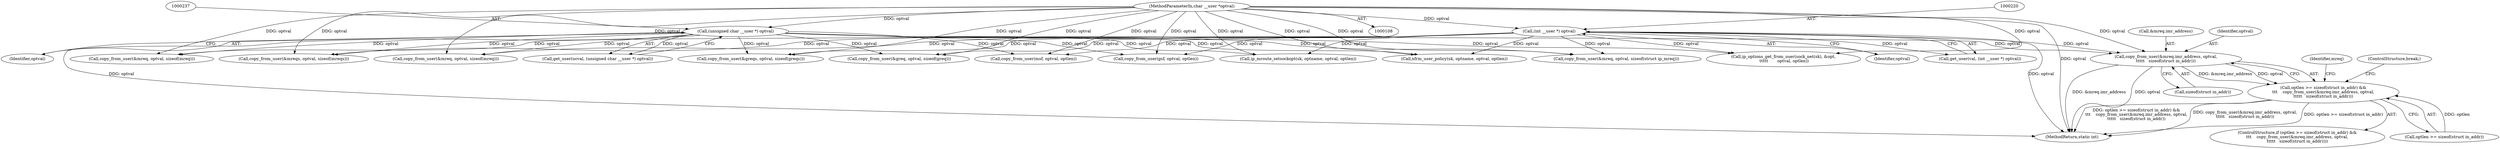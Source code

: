 digraph "0_linux_f6d8bd051c391c1c0458a30b2a7abcd939329259_26@API" {
"1000720" [label="(Call,copy_from_user(&mreq.imr_address, optval,\n\t\t\t\t\t   sizeof(struct in_addr)))"];
"1000219" [label="(Call,(int __user *) optval)"];
"1000112" [label="(MethodParameterIn,char __user *optval)"];
"1000236" [label="(Call,(unsigned char __user *) optval)"];
"1000715" [label="(Call,optlen >= sizeof(struct in_addr) &&\n\t\t\t    copy_from_user(&mreq.imr_address, optval,\n\t\t\t\t\t   sizeof(struct in_addr)))"];
"1000721" [label="(Call,&mreq.imr_address)"];
"1000699" [label="(Call,copy_from_user(&mreq, optval, sizeof(mreq)))"];
"1000715" [label="(Call,optlen >= sizeof(struct in_addr) &&\n\t\t\t    copy_from_user(&mreq.imr_address, optval,\n\t\t\t\t\t   sizeof(struct in_addr)))"];
"1001011" [label="(Call,copy_from_user(&mreqs, optval, sizeof(mreqs)))"];
"1000865" [label="(Call,copy_from_user(&mreq, optval, sizeof(mreq)))"];
"1001208" [label="(Call,copy_from_user(&greqs, optval, sizeof(greqs)))"];
"1000221" [label="(Identifier,optval)"];
"1000217" [label="(Call,get_user(val, (int __user *) optval))"];
"1001131" [label="(Call,copy_from_user(&greq, optval, sizeof(greq)))"];
"1000219" [label="(Call,(int __user *) optval)"];
"1000732" [label="(Identifier,mreq)"];
"1000944" [label="(Call,copy_from_user(msf, optval, optlen))"];
"1000234" [label="(Call,get_user(ucval, (unsigned char __user *) optval))"];
"1000112" [label="(MethodParameterIn,char __user *optval)"];
"1000716" [label="(Call,optlen >= sizeof(struct in_addr))"];
"1000725" [label="(Identifier,optval)"];
"1001436" [label="(Call,copy_from_user(gsf, optval, optlen))"];
"1000728" [label="(ControlStructure,break;)"];
"1000238" [label="(Identifier,optval)"];
"1000251" [label="(Call,ip_mroute_setsockopt(sk, optname, optval, optlen))"];
"1000720" [label="(Call,copy_from_user(&mreq.imr_address, optval,\n\t\t\t\t\t   sizeof(struct in_addr)))"];
"1000236" [label="(Call,(unsigned char __user *) optval)"];
"1000726" [label="(Call,sizeof(struct in_addr))"];
"1000714" [label="(ControlStructure,if (optlen >= sizeof(struct in_addr) &&\n\t\t\t    copy_from_user(&mreq.imr_address, optval,\n\t\t\t\t\t   sizeof(struct in_addr))))"];
"1001665" [label="(Call,xfrm_user_policy(sk, optname, optval, optlen))"];
"1000881" [label="(Call,copy_from_user(&mreq, optval, sizeof(struct ip_mreq)))"];
"1001732" [label="(MethodReturn,static int)"];
"1000278" [label="(Call,ip_options_get_from_user(sock_net(sk), &opt,\n \t\t\t\t\t       optval, optlen))"];
"1000720" -> "1000715"  [label="AST: "];
"1000720" -> "1000726"  [label="CFG: "];
"1000721" -> "1000720"  [label="AST: "];
"1000725" -> "1000720"  [label="AST: "];
"1000726" -> "1000720"  [label="AST: "];
"1000715" -> "1000720"  [label="CFG: "];
"1000720" -> "1001732"  [label="DDG: &mreq.imr_address"];
"1000720" -> "1001732"  [label="DDG: optval"];
"1000720" -> "1000715"  [label="DDG: &mreq.imr_address"];
"1000720" -> "1000715"  [label="DDG: optval"];
"1000219" -> "1000720"  [label="DDG: optval"];
"1000236" -> "1000720"  [label="DDG: optval"];
"1000112" -> "1000720"  [label="DDG: optval"];
"1000219" -> "1000217"  [label="AST: "];
"1000219" -> "1000221"  [label="CFG: "];
"1000220" -> "1000219"  [label="AST: "];
"1000221" -> "1000219"  [label="AST: "];
"1000217" -> "1000219"  [label="CFG: "];
"1000219" -> "1001732"  [label="DDG: optval"];
"1000219" -> "1000217"  [label="DDG: optval"];
"1000112" -> "1000219"  [label="DDG: optval"];
"1000219" -> "1000251"  [label="DDG: optval"];
"1000219" -> "1000278"  [label="DDG: optval"];
"1000219" -> "1000699"  [label="DDG: optval"];
"1000219" -> "1000865"  [label="DDG: optval"];
"1000219" -> "1000881"  [label="DDG: optval"];
"1000219" -> "1000944"  [label="DDG: optval"];
"1000219" -> "1001011"  [label="DDG: optval"];
"1000219" -> "1001131"  [label="DDG: optval"];
"1000219" -> "1001208"  [label="DDG: optval"];
"1000219" -> "1001436"  [label="DDG: optval"];
"1000219" -> "1001665"  [label="DDG: optval"];
"1000112" -> "1000108"  [label="AST: "];
"1000112" -> "1001732"  [label="DDG: optval"];
"1000112" -> "1000236"  [label="DDG: optval"];
"1000112" -> "1000251"  [label="DDG: optval"];
"1000112" -> "1000278"  [label="DDG: optval"];
"1000112" -> "1000699"  [label="DDG: optval"];
"1000112" -> "1000865"  [label="DDG: optval"];
"1000112" -> "1000881"  [label="DDG: optval"];
"1000112" -> "1000944"  [label="DDG: optval"];
"1000112" -> "1001011"  [label="DDG: optval"];
"1000112" -> "1001131"  [label="DDG: optval"];
"1000112" -> "1001208"  [label="DDG: optval"];
"1000112" -> "1001436"  [label="DDG: optval"];
"1000112" -> "1001665"  [label="DDG: optval"];
"1000236" -> "1000234"  [label="AST: "];
"1000236" -> "1000238"  [label="CFG: "];
"1000237" -> "1000236"  [label="AST: "];
"1000238" -> "1000236"  [label="AST: "];
"1000234" -> "1000236"  [label="CFG: "];
"1000236" -> "1001732"  [label="DDG: optval"];
"1000236" -> "1000234"  [label="DDG: optval"];
"1000236" -> "1000251"  [label="DDG: optval"];
"1000236" -> "1000278"  [label="DDG: optval"];
"1000236" -> "1000699"  [label="DDG: optval"];
"1000236" -> "1000865"  [label="DDG: optval"];
"1000236" -> "1000881"  [label="DDG: optval"];
"1000236" -> "1000944"  [label="DDG: optval"];
"1000236" -> "1001011"  [label="DDG: optval"];
"1000236" -> "1001131"  [label="DDG: optval"];
"1000236" -> "1001208"  [label="DDG: optval"];
"1000236" -> "1001436"  [label="DDG: optval"];
"1000236" -> "1001665"  [label="DDG: optval"];
"1000715" -> "1000714"  [label="AST: "];
"1000715" -> "1000716"  [label="CFG: "];
"1000716" -> "1000715"  [label="AST: "];
"1000728" -> "1000715"  [label="CFG: "];
"1000732" -> "1000715"  [label="CFG: "];
"1000715" -> "1001732"  [label="DDG: optlen >= sizeof(struct in_addr)"];
"1000715" -> "1001732"  [label="DDG: optlen >= sizeof(struct in_addr) &&\n\t\t\t    copy_from_user(&mreq.imr_address, optval,\n\t\t\t\t\t   sizeof(struct in_addr))"];
"1000715" -> "1001732"  [label="DDG: copy_from_user(&mreq.imr_address, optval,\n\t\t\t\t\t   sizeof(struct in_addr))"];
"1000716" -> "1000715"  [label="DDG: optlen"];
}
